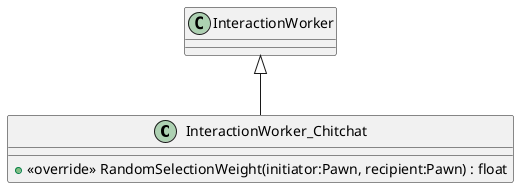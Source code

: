@startuml
class InteractionWorker_Chitchat {
    + <<override>> RandomSelectionWeight(initiator:Pawn, recipient:Pawn) : float
}
InteractionWorker <|-- InteractionWorker_Chitchat
@enduml
